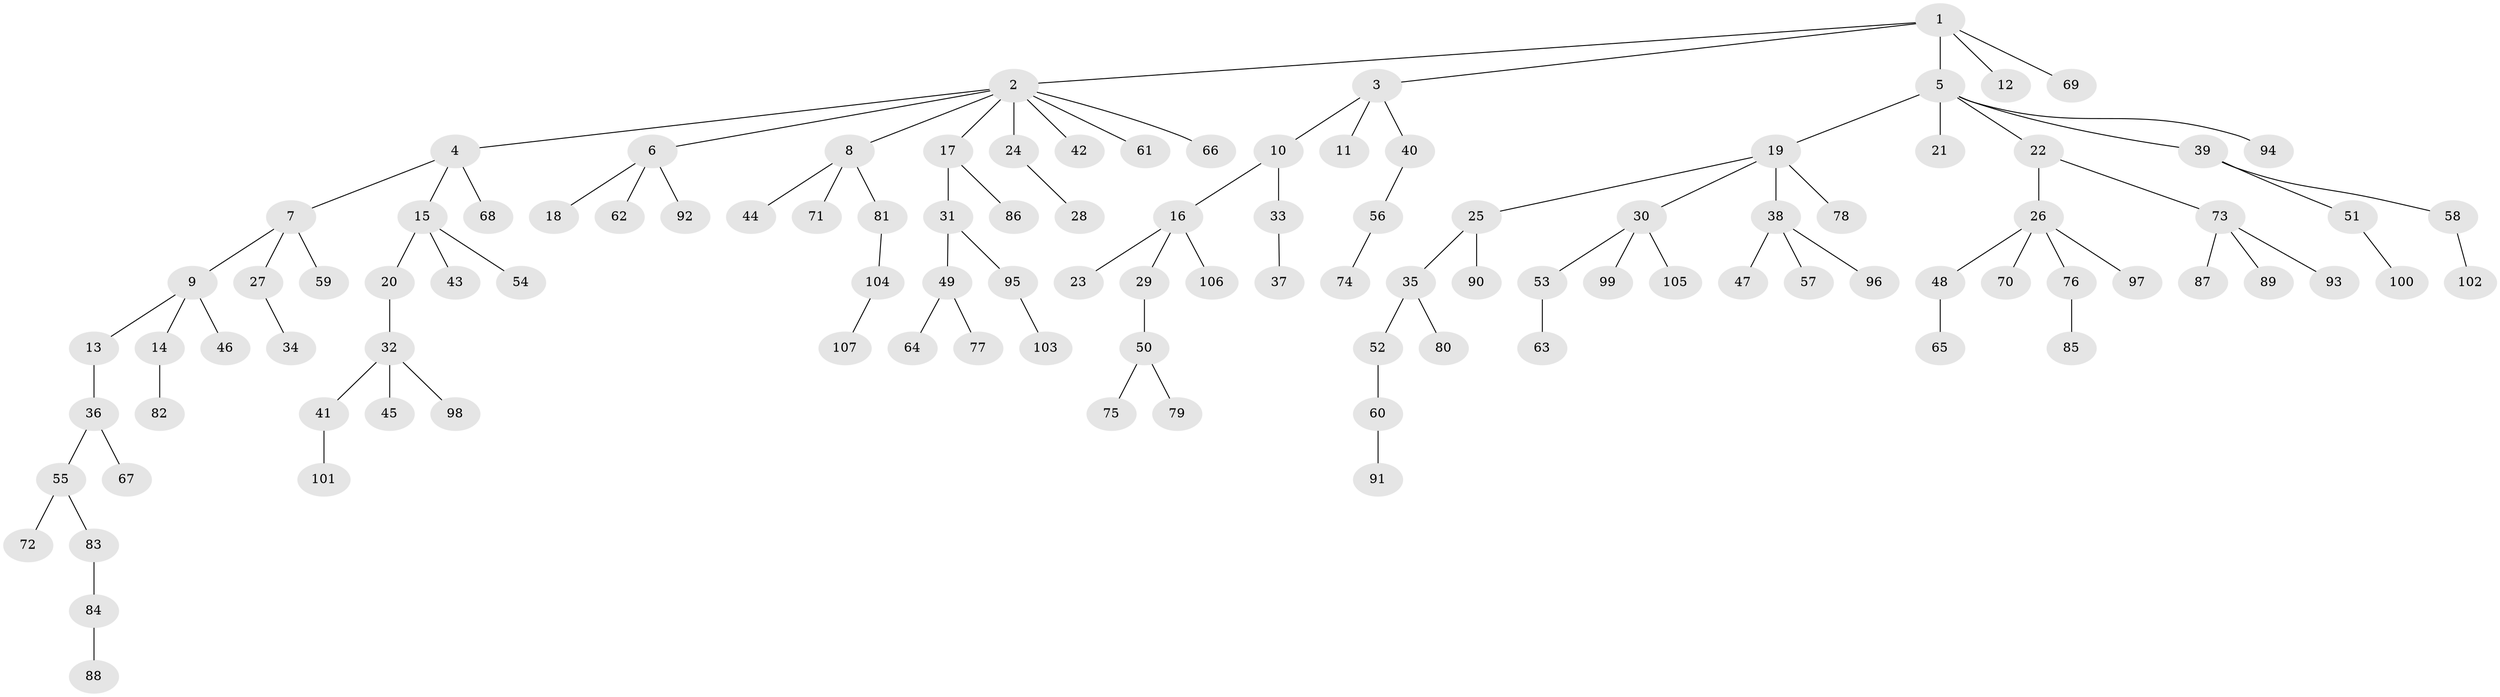 // Generated by graph-tools (version 1.1) at 2025/15/03/09/25 04:15:22]
// undirected, 107 vertices, 106 edges
graph export_dot {
graph [start="1"]
  node [color=gray90,style=filled];
  1;
  2;
  3;
  4;
  5;
  6;
  7;
  8;
  9;
  10;
  11;
  12;
  13;
  14;
  15;
  16;
  17;
  18;
  19;
  20;
  21;
  22;
  23;
  24;
  25;
  26;
  27;
  28;
  29;
  30;
  31;
  32;
  33;
  34;
  35;
  36;
  37;
  38;
  39;
  40;
  41;
  42;
  43;
  44;
  45;
  46;
  47;
  48;
  49;
  50;
  51;
  52;
  53;
  54;
  55;
  56;
  57;
  58;
  59;
  60;
  61;
  62;
  63;
  64;
  65;
  66;
  67;
  68;
  69;
  70;
  71;
  72;
  73;
  74;
  75;
  76;
  77;
  78;
  79;
  80;
  81;
  82;
  83;
  84;
  85;
  86;
  87;
  88;
  89;
  90;
  91;
  92;
  93;
  94;
  95;
  96;
  97;
  98;
  99;
  100;
  101;
  102;
  103;
  104;
  105;
  106;
  107;
  1 -- 2;
  1 -- 3;
  1 -- 5;
  1 -- 12;
  1 -- 69;
  2 -- 4;
  2 -- 6;
  2 -- 8;
  2 -- 17;
  2 -- 24;
  2 -- 42;
  2 -- 61;
  2 -- 66;
  3 -- 10;
  3 -- 11;
  3 -- 40;
  4 -- 7;
  4 -- 15;
  4 -- 68;
  5 -- 19;
  5 -- 21;
  5 -- 22;
  5 -- 39;
  5 -- 94;
  6 -- 18;
  6 -- 62;
  6 -- 92;
  7 -- 9;
  7 -- 27;
  7 -- 59;
  8 -- 44;
  8 -- 71;
  8 -- 81;
  9 -- 13;
  9 -- 14;
  9 -- 46;
  10 -- 16;
  10 -- 33;
  13 -- 36;
  14 -- 82;
  15 -- 20;
  15 -- 43;
  15 -- 54;
  16 -- 23;
  16 -- 29;
  16 -- 106;
  17 -- 31;
  17 -- 86;
  19 -- 25;
  19 -- 30;
  19 -- 38;
  19 -- 78;
  20 -- 32;
  22 -- 26;
  22 -- 73;
  24 -- 28;
  25 -- 35;
  25 -- 90;
  26 -- 48;
  26 -- 70;
  26 -- 76;
  26 -- 97;
  27 -- 34;
  29 -- 50;
  30 -- 53;
  30 -- 99;
  30 -- 105;
  31 -- 49;
  31 -- 95;
  32 -- 41;
  32 -- 45;
  32 -- 98;
  33 -- 37;
  35 -- 52;
  35 -- 80;
  36 -- 55;
  36 -- 67;
  38 -- 47;
  38 -- 57;
  38 -- 96;
  39 -- 51;
  39 -- 58;
  40 -- 56;
  41 -- 101;
  48 -- 65;
  49 -- 64;
  49 -- 77;
  50 -- 75;
  50 -- 79;
  51 -- 100;
  52 -- 60;
  53 -- 63;
  55 -- 72;
  55 -- 83;
  56 -- 74;
  58 -- 102;
  60 -- 91;
  73 -- 87;
  73 -- 89;
  73 -- 93;
  76 -- 85;
  81 -- 104;
  83 -- 84;
  84 -- 88;
  95 -- 103;
  104 -- 107;
}
